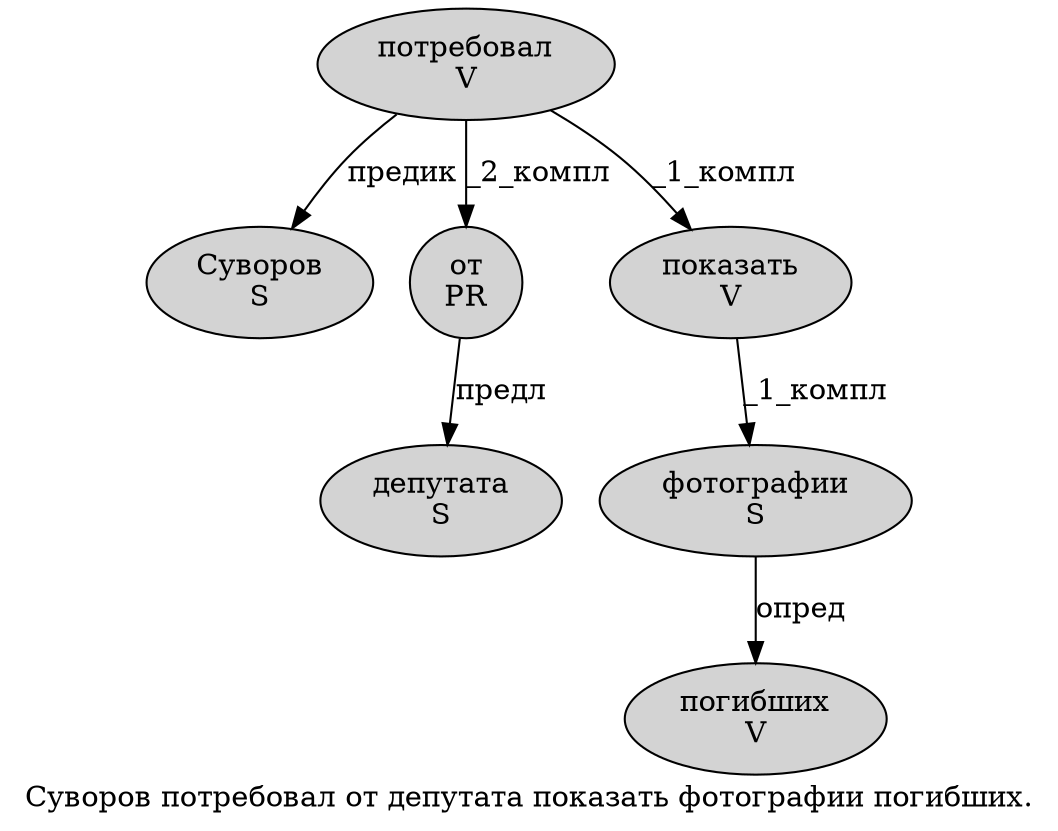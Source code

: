 digraph SENTENCE_820 {
	graph [label="Суворов потребовал от депутата показать фотографии погибших."]
	node [style=filled]
		0 [label="Суворов
S" color="" fillcolor=lightgray penwidth=1 shape=ellipse]
		1 [label="потребовал
V" color="" fillcolor=lightgray penwidth=1 shape=ellipse]
		2 [label="от
PR" color="" fillcolor=lightgray penwidth=1 shape=ellipse]
		3 [label="депутата
S" color="" fillcolor=lightgray penwidth=1 shape=ellipse]
		4 [label="показать
V" color="" fillcolor=lightgray penwidth=1 shape=ellipse]
		5 [label="фотографии
S" color="" fillcolor=lightgray penwidth=1 shape=ellipse]
		6 [label="погибших
V" color="" fillcolor=lightgray penwidth=1 shape=ellipse]
			5 -> 6 [label="опред"]
			2 -> 3 [label="предл"]
			4 -> 5 [label="_1_компл"]
			1 -> 0 [label="предик"]
			1 -> 2 [label="_2_компл"]
			1 -> 4 [label="_1_компл"]
}